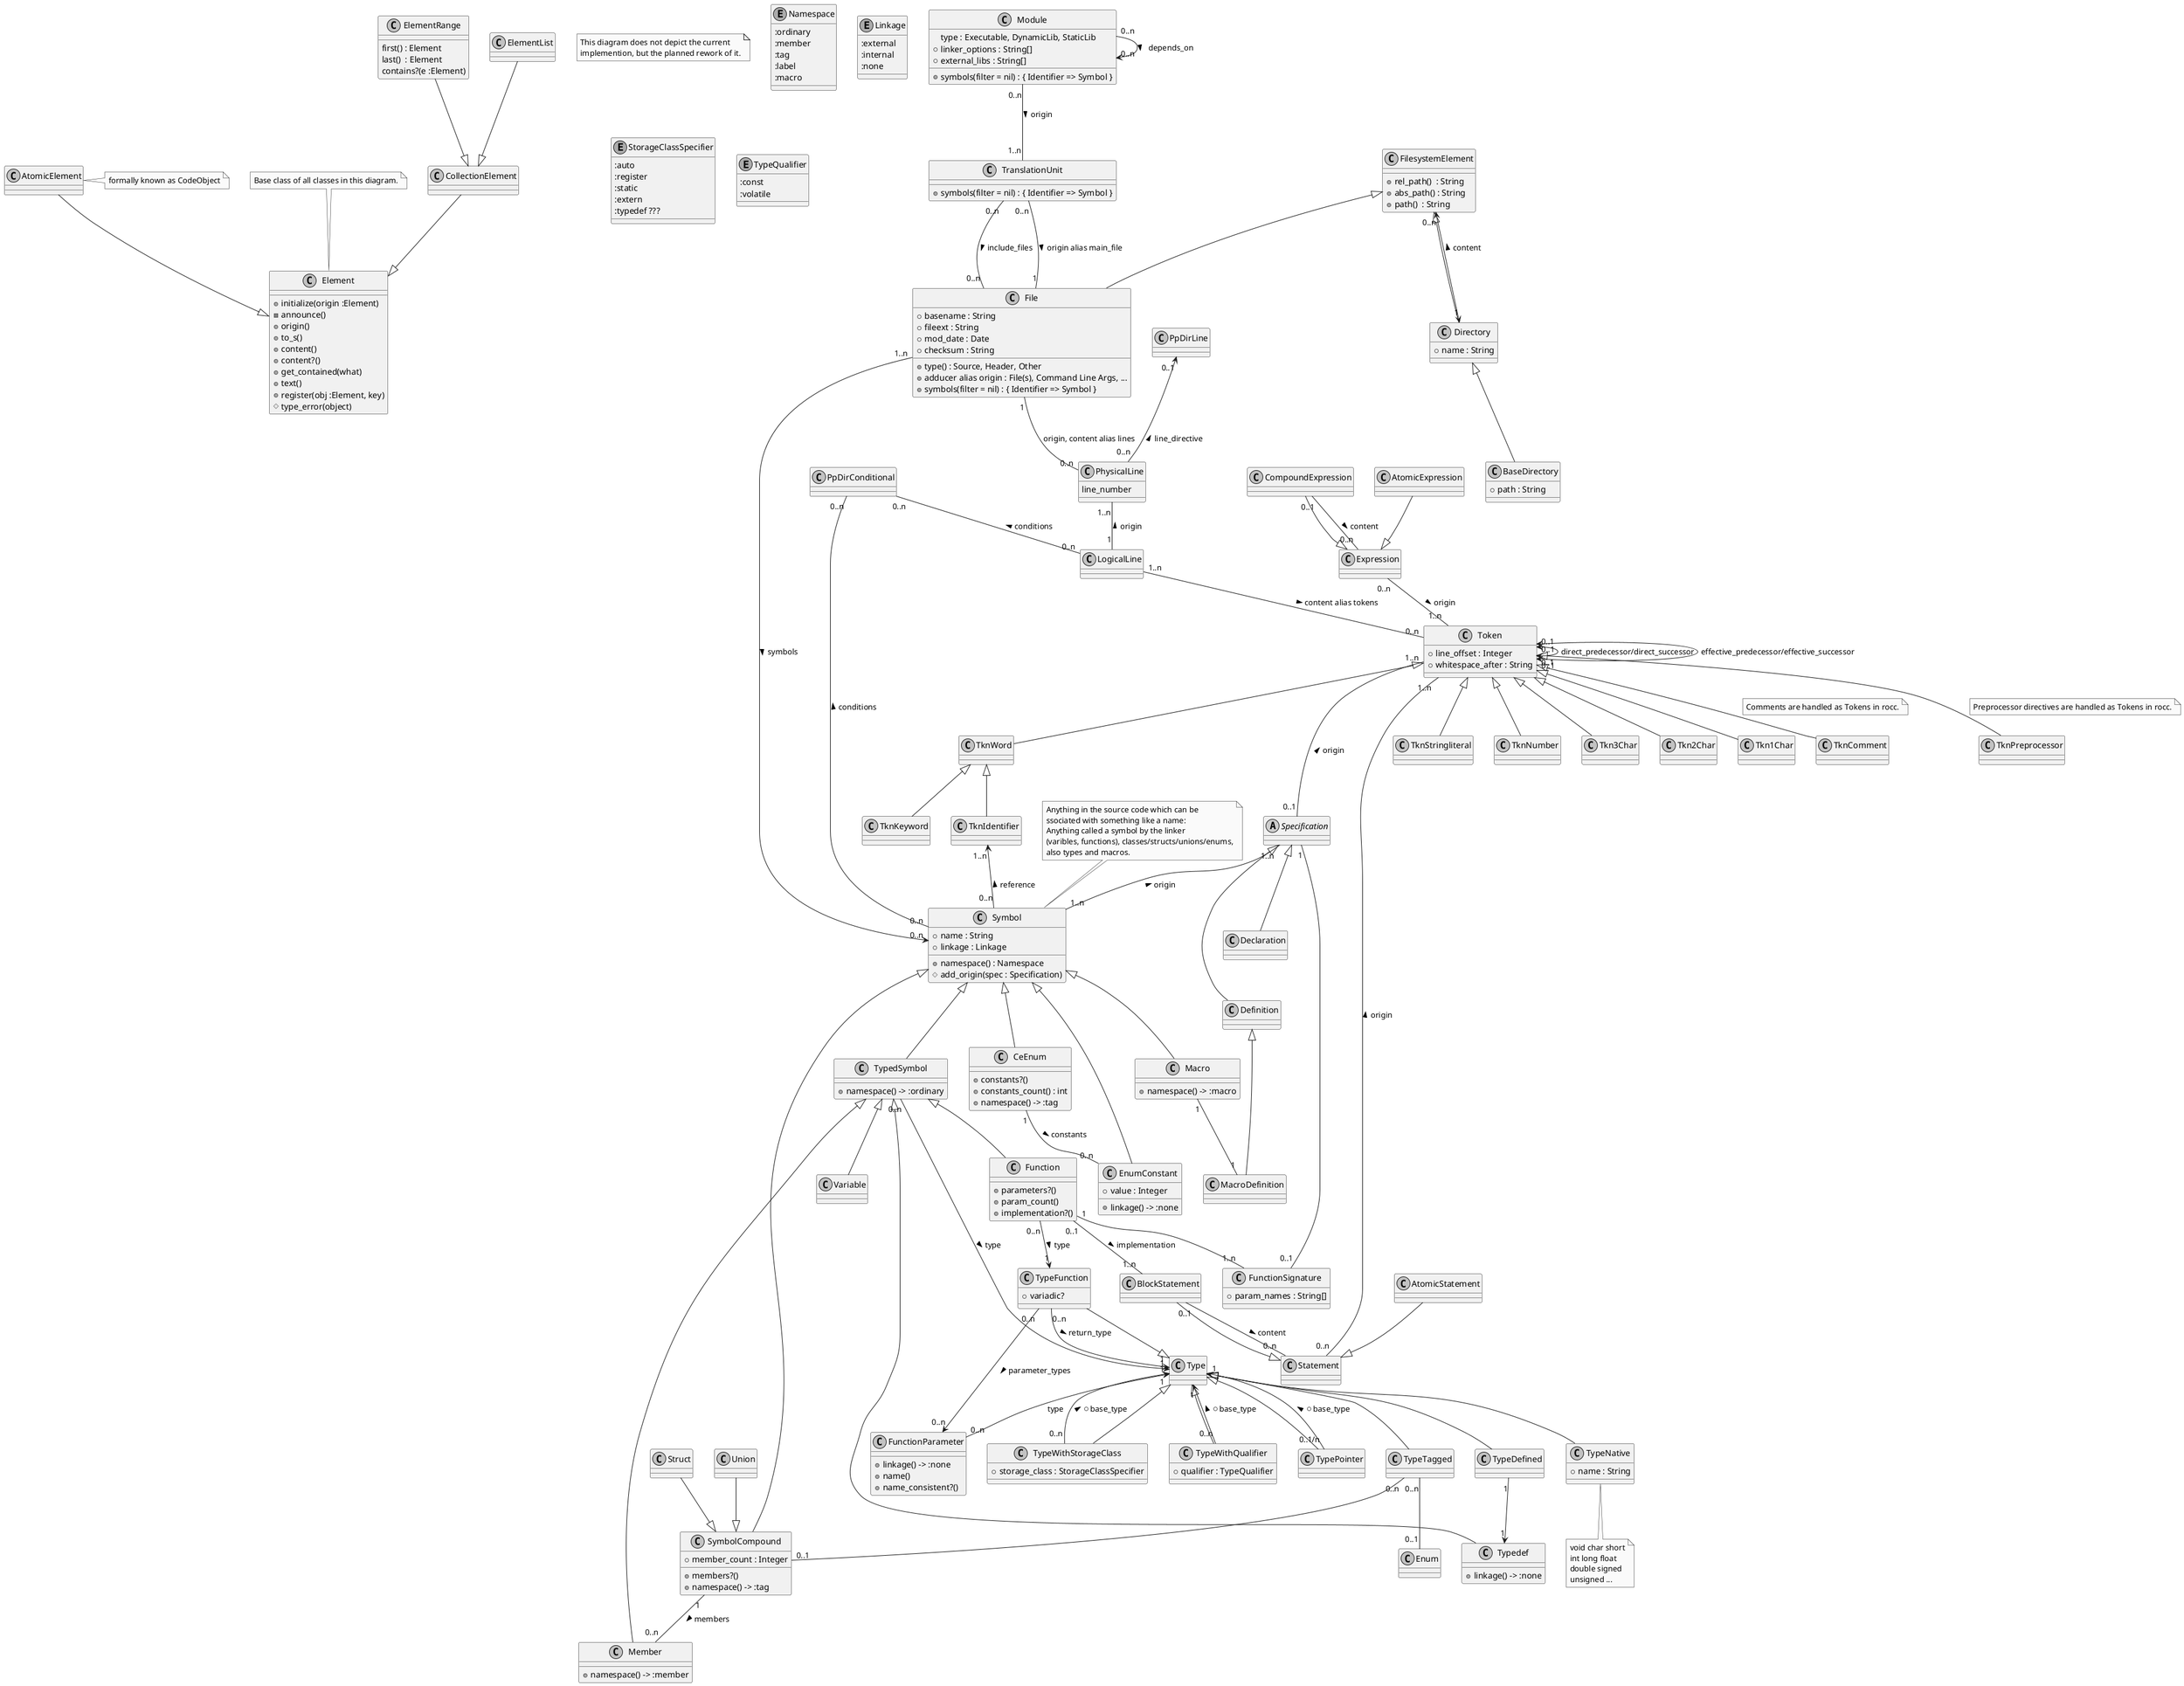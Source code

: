@startuml

' Copyright (C) 2014-2015  Thilo Fischer.
' Free for non-commercial and most commercial use. See LICENSE.txt for details.

skinparam monochrome true

note as N1
  This diagram does not depict the current
  implemention, but the planned rework of it.
end note

class Element {
  + initialize(origin :Element)
  - announce()
  + origin()
  ' string representation of this element useful to identify it in debugging context
  + to_s()
  ' elements within this element's 'scope'
  + content()
  + content?()
  ' return all elements within this element's 'scope' that match the condition specified by 'what'
  + get_contained(what)
  ' source code representing this element
  + text()
  + register(obj :Element, key)
  # type_error(object)
}
note top: Base class of all classes in this diagram.

class AtomicElement {
  
}
note right: formally known as CodeObject
AtomicElement --|>  Element

class CollectionElement {
  
}
CollectionElement --|>  Element

class ElementRange {
  first() : Element
  last()  : Element
  contains?(e :Element)
}
ElementRange --|> CollectionElement

class ElementList {
}
ElementList --|> CollectionElement



class Module {
  type : Executable, DynamicLib, StaticLib
  + symbols(filter = nil) : { Identifier => Symbol }
  + linker_options : String[]
  + external_libs : String[]
}
Module "0..n" --> "0..n" Module : depends_on >

class TranslationUnit {
  + symbols(filter = nil) : { Identifier => Symbol }
}
Module "0..n" -- "1..n" TranslationUnit : origin >

class FilesystemElement {
  ' Relative path of this FilesystemElement wrt its base_directory
  + rel_path()  : String
  ' absolute path to this FilesystemElement
  + abs_path() : String
  ' path as specified by build setup and/or source code
  + path()  : String
}

class File {
  + type() : Source, Header, Other
  ' Filename without directory prefix and without filename extension
  + basename : String
  ' filename extension (excluding the introducing '.' character)
  + fileext : String
  ' Modification time stamp, will be used for quick file modification check
  + mod_date : Date
  ' Checksum on the file content, will be used for sound file modification check
  + checksum : String
  ' From where did the analysis lead rocc to this file? Can be multiple sources.
  + adducer alias origin : File(s), Command Line Args, ...
  + symbols(filter = nil) : { Identifier => Symbol }
}
FilesystemElement <|-- File
TranslationUnit   "0..n"  -- "1" File : origin alias main_file >
TranslationUnit "0..n" -- "0..n" File : include_files >
Symbol "0..n" <-- "1..n" File : symbols <

class Directory {
  + name : String
}
FilesystemElement <|-- Directory
FilesystemElement "0..n" <--> "1" Directory : content <

class BaseDirectory {
  + path : String
}
Directory <|-- BaseDirectory
'' A BaseDirectory's base_directory is the object itself.
'FilesystemElement "0..n" --> "1" BaseDirectory : base_directory

class PhysicalLine {
  line_number
}
File "1" -- "0..n" PhysicalLine : origin, content alias lines
PpDirLine "0..1" <-- "0..n" PhysicalLine : line_directive <

class LogicalLine {
}
PhysicalLine "1..n"  -- "1" LogicalLine : origin <
PpDirConditional "0..n" -- "0..n" LogicalLine : conditions <

class Token {
  + line_offset : Integer
  ' to save alignments over multiple lines when refactoring code and changing the length of a token (planned nice-too-have feature ...)
  + whitespace_after : String
}
LogicalLine "1..n" -- "0..n" Token : content alias tokens >
' The directly previous/next Token, may be any Token in this file
' Multiplicity 0 only allowed at the very beginning/end of a file
Token "0..1" <--> "0..1" Token : direct_predecessor/direct_successor
' The previous/next Token that is not a comment or part of a preprocessor directive, might be a Token from another file
' Multiplicity 0 only allowed at the very beginning/end of a translation unit
Token "0..1" <--> "0..1" Token : effective_predecessor/effective_successor

Token  <|-- TknComment
note on link : Comments are handled as Tokens in rocc.

Token  <|-- TknPreprocessor
note on link : Preprocessor directives are handled as Tokens in rocc.

Token  <|-- TknWord
TknWord <|-- TknKeyword
TknWord <|-- TknIdentifier

Token <|-- TknStringliteral
Token <|-- TknNumber
Token <|-- Tkn3Char
Token <|-- Tkn2Char
Token <|-- Tkn1Char

' The will be no Specification objects, each Specification is either a Declaration or a Definition
abstract class Specification {
}
Token "1..n" -- "0..1" Specification : origin <

class Declaration {
}
Specification <|-- Declaration

class Definition {
}
Specification <|-- Definition


class Symbol {
  + name : String
  + namespace() : Namespace
  + linkage : Linkage
  # add_origin(spec : Specification)
}
note top
  Anything in the source code which can be
  ssociated with something like a name:
  Anything called a symbol by the linker
  (varibles, functions), classes/structs/unions/enums,
  also types and macros.
end note
PpDirConditional "0..n" -- "0..n" Symbol : conditions <
' All specifications and all usages of a Symbol is a reference to it.
TknIdentifier "1..n" <-- "0..n" Symbol : reference <

Specification "1..n" -- "1..n" Symbol : origin <

enum Namespace {
  :ordinary
  :member
  :tag
  :label
  :macro
}

enum Linkage {
  :external
  :internal
  :none
}


class TypedSymbol {
  + namespace() -> :ordinary
}
Symbol <|-- TypedSymbol
Type "1" <-- "0..n" TypedSymbol : type <

Type <|-- TypeNative
class TypeNative {
  + name : String
}
note bottom
void char short
int long float
double signed
unsigned ...
end note

'Type <|-- TypeCompound
'TypeCompound "0..n" -- "1" SymbolCompound
'Type <|-- TypeEnum
'TypeEnum "0..n" -- "1" Enum
Type <|-- TypeTagged
TypeTagged "0..n" -- "0..1" SymbolCompound
TypeTagged "0..n" -- "0..1" Enum

Type <|-- TypePointer
TypePointer "0..1/n" --> "1" Type : + base_type >

Type <|-- TypeDefined
TypeDefined "1" --> "1" Typedef

Type <|-- TypeWithStorageClass
TypeWithStorageClass "0..n" --> "1" Type : + base_type >
class TypeWithStorageClass {
  + storage_class : StorageClassSpecifier
}
enum StorageClassSpecifier {
  :auto
  :register
  :static
  :extern
  :typedef ???
}

Type <|-- TypeWithQualifier
TypeWithQualifier "0..n" --> "1" Type : + base_type >
class TypeWithQualifier {
  + qualifier : TypeQualifier
}
enum TypeQualifier {
  :const
  :volatile
}

class TypeFunction {
  + variadic?
}
Type <|-- TypeFunction
TypeFunction "0..n" --> "1" Type : return_type >
TypeFunction "0..n" --> "0..n" FunctionParameter : parameter_types >

class FunctionParameter {
  + linkage() -> :none
  ' name used in implementation (if available), name used in specification (if unique), nil otherwise
  + name()
  ' same name used in all the function's specifications?
  + name_consistent?()
}
Type "1" <-- "0..n" FunctionParameter : type

TypedSymbol <|-- Typedef
class Typedef {
  + linkage() -> :none
}
TypedSymbol <|-- Variable

class Function {
  ' if param_count > 0
  + parameters?()
  + param_count()
  ' implementation found?
  + implementation?()
}
TypedSymbol <|-- Function
Function "0..1" -- "1..n" BlockStatement : implementation >
Function "0..n" --> "1" TypeFunction : type >


class FunctionSignature {
  + param_names : String[]
}
' Only if it is a function's specification.
Specification "1" -- "0..1" FunctionSignature
Function "1" -- "1..n" FunctionSignature
' FIXME How to handle multiple different but consistent signatures?

class SymbolCompound {
  + members?()
+ member_count : Integer
  + namespace() -> :tag
}
Symbol <|-- SymbolCompound
Struct --|> SymbolCompound
Union  --|> SymbolCompound

class Member {
  + namespace() -> :member
}
TypedSymbol <|-- Member
SymbolCompound "1" -- "0..n" Member : members >

' Naming the class Enum confuses plantuml => CeEnum
class CeEnum {
  + constants?()
  + constants_count() : int
  + namespace() -> :tag
}
Symbol <|-- CeEnum

class EnumConstant {
  + linkage() -> :none
  + value : Integer
}
Symbol <|-- EnumConstant
CeEnum "1" -- "0..n" EnumConstant : constants >

class Macro {
  + namespace() -> :macro
}
Symbol <|-- Macro

class MacroDefinition {
}
Definition <|-- MacroDefinition
Macro "1" -- "1" MacroDefinition

class Statement {
}
' A Token can be associated with more than one Statement due to PP conditionals. (XXX Necessary?)
Statement "0..n" -- "1..n" Token : origin >
AtomicStatement --|> Statement
BlockStatement  --|> Statement
' The BlockStatement being a Function's implementation is the only Statement not associated with a parent BlockStatement.
BlockStatement "0..1" -- "0..n" Statement : content >

class Expression {
}
' A Token can be associated with more than one Expression due to PP conditionals. (XXX Necessary?)
Expression "0..n" -- "1..n" Token : origin >
AtomicExpression --|> Expression
CompoundExpression --|> Expression
CompoundExpression "0..1" -- "0..n" Expression : content >

@enduml

'' fixme: replace "static" for class members and "const" by according uml notation
'
'class CodeObject {
'  String where/get_location()
'  String what/get_text()
'  static leaf?()
'  static REG_EXP
'  PpConditional[] when()
'  static void register()
'  static CodeObject[] get_all()           ' get all "is_a?"
'  static CodeObject[] get_all_instances() ' get all "instance_of?"
'  CodeObject parent
'}
'
'note as NoteCodeObject
'  All classes in this diagram
'  shall be (direct or indirect)
'  subclasses of CodeObject.
'end note
'NoteCodeObject .. CodeObject
'
'File <|-- Sourcefile
'File <|-- Headerfile
'File "*" *-- "1" PhysicLine
'
'class File {
'  String rel_path
'  String abs_path
'  int lines
'  bool valid?/exists?
'  void update()
'}
'
'PhysicLine "*" *-- "1" LogicLine
'
'class PhysicLine {
'  int char_length
'  int real_line_number       # 'ordinary' line number
'  int specified_line_number  # line number wrt #line preprocessor directive
'}
'
''note as NoteLogicLine
''  Comments have already
''  been removed from what
''  we call LogicLines here.
''end note
''NoteLogicLine .. LogicLine
''=> deprecated: comments are still part of logical lines
'
'LogicLine "1" *-- "1" PpDirective
'PpDirective <|-- PpDefine
'PpDirective <|-- PpUndef
'PpDirective <|-- PpPragma
'PpDirective <|-- PpLine
'PpDirective <|-- PpError
'PpDirective <|-- PpInclude
'PpInclude "1" o-- "1" File
'PpDirective <|-- PpConditional
'PpConditional "*" o-- "1" PhysicLine
'PpConditional <|-- PpCondIf
'PpConditional <|-- PpCondElif
'PpConditional <|-- PpCondElse
'PpConditional <|-- PpCondEndif
'PpCondIf "1" *-- "1" PpCondElse
'PpCondIf "*" *-- "1" PpCondElif
'PpCondIf "1" *-- "1" PpCondEndif
'
'LogicLine "*" -- "*" Statement
'
'Statement <|-- CompoundStatement
'CompoundStatement "*" o-- "1" Statement
'
'Statement <|-- StmntMDefinition
'Statement <|-- StmntMDeclaration
'
'Statement <|-- StmntMControl
'StmntMControl <|-- IfStatement
'IfStatement "1" o-- "1" KwIf
'IfStatement "0..1" o-- "1" KwElse
'IfStatement "1..2" -- "1" Statement
'IfStatement "1" -- "1" BoolExpression
'StmntMControl <|-- SwitchStatement
'SwitchStatement "1" o-- "1" KwSwitch
'SwitchStatement "*" o-- "1" SwitchStatementCase
'SwitchStatement "1" o-- "1" SwitchStatementDefault
'StmntMControl <|-- SwitchStatementCase
'SwitchStatementCase "*" o-- "1" KwMCrtlSwitch
'SwitchStatementCase "*" -- "1" Statement
'SwitchStatementCase <|-- SwitchStatementDefault
'StmntMControl <|-- DoWhileStatement
'DoWhileStatement "1" -- "1" Statement
'DoWhileStatement "1" -- "1" BoolExpression
'StmntMControl <|-- WhileStatement
'WhileStatement "1" -- "1" Statement
'WhileStatement "1" -- "1" BoolExpression
'StmntMControl <|-- ForStatement
'ForStatement "1" -- "1" Statement
'ForStatement "1" -- "1" BoolExpression
'
'Identifier <|-- Function
'Identifier <|-- Variable
'
'Identifier "*" -- "1" IdentifierDeclaration
'
''Identifier "1" -- "1" IdentifierDefinition
'
'IdentifierDefinition  "1" -- "1" IdentifierSignature
'IdentifierDeclaration "1" -- "1" IdentifierSignature
'
'IdentifierDefinition <|-- FunctionDefinition
'IdentifierDefinition <|-- VariableDefinition
'
'IdentifierDeclaration <|-- VariableDeclaration
'
'Function -- FunctionDefinition
'FunctionDefinition "1" -- "1" CompoundStatement
'
'Variable -- VariableDefinition
'VariableDefinition "1" -- "1" Expression : init_value
'
'StmntMDefinition <|-- StmntTypedef
'StmntMDefinition <|-- IdentifierDefinition
'StmntMDefinition <|-- TagDefinition
'StmntMDefinition <|-- LabelDefinition
'
'TagDefinition "*" -- "1" VariableDeclaration
'
'StmntMDeclaration <|-- IdentifierDeclaration
'StmntMDeclaration <|-- TagDeclaration
'
'
'Token <|-- TkWord
'TkWord <|-- Keyword
'TkWord <|-- Identifier
'Identifier <|-- IdOrdinary
'Identifier <|-- IdTag
'Identifier <|-- IdLabel
'Identifier <|-- IdMember
'
'Token <|-- Stringliteral
'Token <|-- TkNumber
'TkNumber <|-- IntLiteral
'TkNumber <|-- FloatLiteral
'
'Token <|-- Symbol
'
'class Symbol {
'  String text
'  static leaf?() = true
'}
'
'Token <|-- Expression
'
'Expression <|-- BoolExpression
'
'
'Whitespace <|-- Comment
'Comment "*" -- "*" PhysicLine
'
'class Keyword {
'  static const String TEXT
'  static leaf?() = true
'}
'
'Keyword <|-- KwMStdType
'KwMStdType <|-- Kw_Bool
'KwMStdType <|-- KwChar
'KwMStdType <|-- KwDouble
'KwMStdType <|-- KwFloat
'KwMStdType <|-- KwInt
'KwMStdType <|-- KwVoid
'
'Keyword <|-- KwMTypeVariant
'KwMTypeVariant <|-- KwLong
'KwMTypeVariant <|-- KwShort
'KwMTypeVariant <|-- KwSigned
'KwMTypeVariant <|-- KwUnsigned
'
'Keyword <|-- KwMTypedef
'KwMTypedef <|-- KwEnum
'KwMTypedef <|-- KwStruct
'KwMTypedef <|-- KwTypedef
'KwMTypedef <|-- KwUnion
'
'Keyword <|-- KwMTypeQualifier
'KwMTypeQualifier <|-- KwMonst
'KwMTypeQualifier <|-- KwRestrict
'KwMTypeQualifier <|-- KwVolatile
'
'Keyword <|-- KwMStorageQualifier
'KwMStorageQualifier <|-- KwAuto
'KwMStorageQualifier <|-- KwExtern
'KwMStorageQualifier <|-- KwRegister
'KwMStorageQualifier <|-- KwStatic
'
'Keyword <|-- KwMControl
'KwMControl <|-- KwBreak
'KwMControl <|-- KwContinue
'KwMControl <|-- KwDo
'KwMControl <|-- KwElse
'KwMControl <|-- KwFor
'KwMControl <|-- KwGoto
'KwMControl <|-- KwIf
'KwMControl <|-- KwReturn
'KwMControl <|-- KwSwitch
'KwMControl <|-- KwWhile 
'KwMControl <|-- KwMCrtlSwitch
'KwMCrtlSwitch <|-- KwCase
'KwMCrtlSwitch <|-- KwDefault
'
'Keyword <|-- KwMMisc
'KwMMisc <|-- Kw_Complex
'KwMMisc <|-- Kw_Imaginary
'
'Keyword <|-- KwInline
'Keyword <|-- KwSizeof

